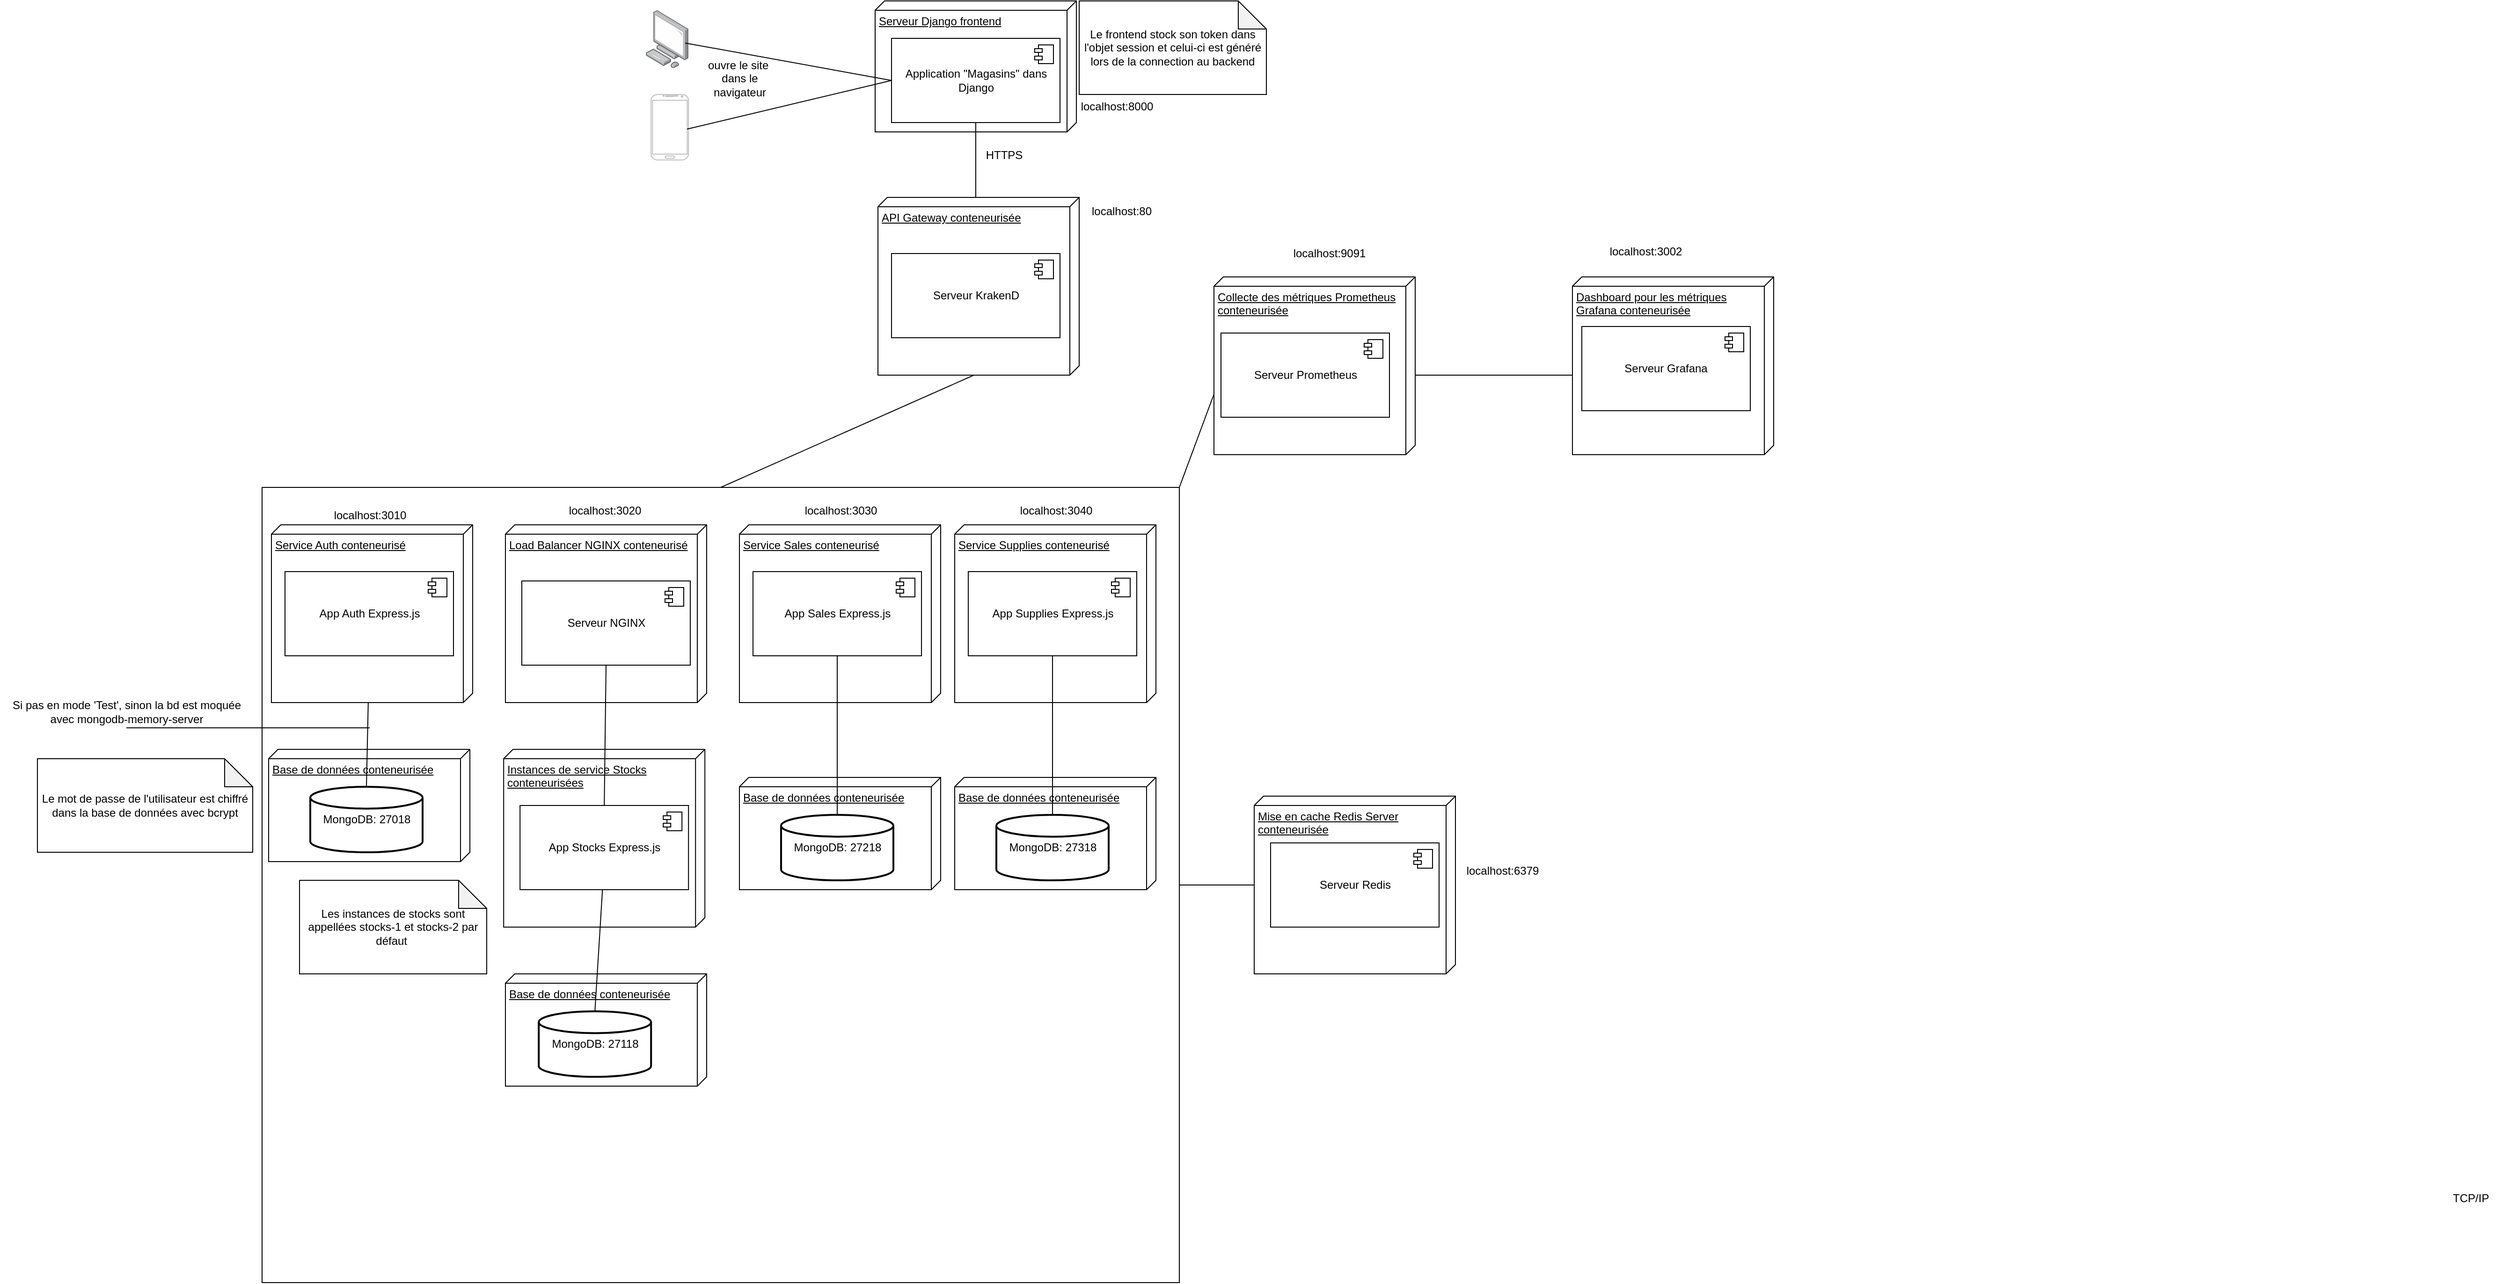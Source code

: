 <mxfile version="27.2.0">
  <diagram name="Page-1" id="Jg8U7hXsXEiE1cdNCVom">
    <mxGraphModel dx="3229" dy="1081" grid="1" gridSize="10" guides="1" tooltips="1" connect="1" arrows="1" fold="1" page="1" pageScale="1" pageWidth="850" pageHeight="1100" math="0" shadow="0">
      <root>
        <mxCell id="0" />
        <mxCell id="1" parent="0" />
        <mxCell id="GhewmwEgdhuC50ORv9Y2-1" value="Serveur Django frontend" style="verticalAlign=top;align=left;spacingTop=8;spacingLeft=2;spacingRight=12;shape=cube;size=10;direction=south;fontStyle=4;html=1;whiteSpace=wrap;" vertex="1" parent="1">
          <mxGeometry x="315" y="30" width="215" height="140" as="geometry" />
        </mxCell>
        <mxCell id="GhewmwEgdhuC50ORv9Y2-2" value="Application &quot;Magasins&quot; dans Django" style="html=1;dropTarget=0;whiteSpace=wrap;" vertex="1" parent="1">
          <mxGeometry x="332.5" y="70" width="180" height="90" as="geometry" />
        </mxCell>
        <mxCell id="GhewmwEgdhuC50ORv9Y2-3" value="" style="shape=module;jettyWidth=8;jettyHeight=4;" vertex="1" parent="GhewmwEgdhuC50ORv9Y2-2">
          <mxGeometry x="1" width="20" height="20" relative="1" as="geometry">
            <mxPoint x="-27" y="7" as="offset" />
          </mxGeometry>
        </mxCell>
        <mxCell id="GhewmwEgdhuC50ORv9Y2-4" value="" style="endArrow=none;html=1;rounded=0;entryX=0.5;entryY=1;entryDx=0;entryDy=0;exitX=0.5;exitY=0;exitDx=0;exitDy=0;" edge="1" parent="1" source="GhewmwEgdhuC50ORv9Y2-15" target="GhewmwEgdhuC50ORv9Y2-2">
          <mxGeometry width="50" height="50" relative="1" as="geometry">
            <mxPoint x="210" y="180" as="sourcePoint" />
            <mxPoint x="260" y="130" as="targetPoint" />
          </mxGeometry>
        </mxCell>
        <mxCell id="GhewmwEgdhuC50ORv9Y2-5" value="HTTPS" style="text;html=1;align=center;verticalAlign=middle;whiteSpace=wrap;rounded=0;" vertex="1" parent="1">
          <mxGeometry x="422.5" y="180" width="60" height="30" as="geometry" />
        </mxCell>
        <mxCell id="GhewmwEgdhuC50ORv9Y2-6" value="TCP/IP" style="text;html=1;align=center;verticalAlign=middle;whiteSpace=wrap;rounded=0;" vertex="1" parent="1">
          <mxGeometry x="1990" y="1295" width="60" height="30" as="geometry" />
        </mxCell>
        <mxCell id="GhewmwEgdhuC50ORv9Y2-7" value="localhost:8000&lt;div&gt;&lt;br&gt;&lt;/div&gt;" style="text;html=1;align=center;verticalAlign=middle;resizable=0;points=[];autosize=1;strokeColor=none;fillColor=none;" vertex="1" parent="1">
          <mxGeometry x="523" y="130" width="100" height="40" as="geometry" />
        </mxCell>
        <mxCell id="GhewmwEgdhuC50ORv9Y2-8" value="" style="image;points=[];aspect=fixed;html=1;align=center;shadow=0;dashed=0;image=img/lib/allied_telesis/computer_and_terminals/Personal_Computer.svg;" vertex="1" parent="1">
          <mxGeometry x="70" y="40" width="45.6" height="61.8" as="geometry" />
        </mxCell>
        <mxCell id="GhewmwEgdhuC50ORv9Y2-9" value="" style="verticalLabelPosition=bottom;verticalAlign=top;html=1;shadow=0;dashed=0;strokeWidth=1;shape=mxgraph.android.phone2;strokeColor=#c0c0c0;" vertex="1" parent="1">
          <mxGeometry x="75.6" y="130" width="40" height="70" as="geometry" />
        </mxCell>
        <mxCell id="GhewmwEgdhuC50ORv9Y2-10" value="" style="endArrow=none;html=1;rounded=0;entryX=0;entryY=0.5;entryDx=0;entryDy=0;exitX=0.96;exitY=0.529;exitDx=0;exitDy=0;exitPerimeter=0;" edge="1" parent="1" source="GhewmwEgdhuC50ORv9Y2-9" target="GhewmwEgdhuC50ORv9Y2-2">
          <mxGeometry width="50" height="50" relative="1" as="geometry">
            <mxPoint x="150" y="200" as="sourcePoint" />
            <mxPoint x="200" y="150" as="targetPoint" />
          </mxGeometry>
        </mxCell>
        <mxCell id="GhewmwEgdhuC50ORv9Y2-11" value="" style="endArrow=none;html=1;rounded=0;entryX=0;entryY=0.5;entryDx=0;entryDy=0;exitX=0.921;exitY=0.566;exitDx=0;exitDy=0;exitPerimeter=0;" edge="1" parent="1" source="GhewmwEgdhuC50ORv9Y2-8" target="GhewmwEgdhuC50ORv9Y2-2">
          <mxGeometry width="50" height="50" relative="1" as="geometry">
            <mxPoint x="220" y="150" as="sourcePoint" />
            <mxPoint x="270" y="100" as="targetPoint" />
          </mxGeometry>
        </mxCell>
        <mxCell id="GhewmwEgdhuC50ORv9Y2-12" value="ouvre le site&amp;nbsp;&lt;div&gt;dans le&lt;/div&gt;&lt;div&gt;navigateur&lt;/div&gt;" style="text;html=1;align=center;verticalAlign=middle;resizable=0;points=[];autosize=1;strokeColor=none;fillColor=none;" vertex="1" parent="1">
          <mxGeometry x="125" y="83" width="90" height="60" as="geometry" />
        </mxCell>
        <mxCell id="GhewmwEgdhuC50ORv9Y2-13" value="Le frontend stock son token dans l&#39;objet session et celui-ci est généré lors de la connection au backend" style="shape=note;whiteSpace=wrap;html=1;backgroundOutline=1;darkOpacity=0.05;" vertex="1" parent="1">
          <mxGeometry x="533" y="30" width="200" height="100" as="geometry" />
        </mxCell>
        <mxCell id="GhewmwEgdhuC50ORv9Y2-14" value="API Gateway conteneurisée" style="verticalAlign=top;align=left;spacingTop=8;spacingLeft=2;spacingRight=12;shape=cube;size=10;direction=south;fontStyle=4;html=1;whiteSpace=wrap;" vertex="1" parent="1">
          <mxGeometry x="318" y="240" width="215" height="190" as="geometry" />
        </mxCell>
        <mxCell id="GhewmwEgdhuC50ORv9Y2-15" value="Serveur KrakenD" style="html=1;dropTarget=0;whiteSpace=wrap;" vertex="1" parent="1">
          <mxGeometry x="332.5" y="300" width="180" height="90" as="geometry" />
        </mxCell>
        <mxCell id="GhewmwEgdhuC50ORv9Y2-16" value="" style="shape=module;jettyWidth=8;jettyHeight=4;" vertex="1" parent="GhewmwEgdhuC50ORv9Y2-15">
          <mxGeometry x="1" width="20" height="20" relative="1" as="geometry">
            <mxPoint x="-27" y="7" as="offset" />
          </mxGeometry>
        </mxCell>
        <mxCell id="GhewmwEgdhuC50ORv9Y2-17" value="localhost:80" style="text;html=1;align=center;verticalAlign=middle;resizable=0;points=[];autosize=1;strokeColor=none;fillColor=none;" vertex="1" parent="1">
          <mxGeometry x="533" y="240" width="90" height="30" as="geometry" />
        </mxCell>
        <mxCell id="GhewmwEgdhuC50ORv9Y2-18" value="" style="endArrow=none;html=1;rounded=0;entryX=1;entryY=0.5;entryDx=0;entryDy=0;exitX=0;exitY=0.5;exitDx=0;exitDy=0;" edge="1" parent="1" source="GhewmwEgdhuC50ORv9Y2-61" target="GhewmwEgdhuC50ORv9Y2-31">
          <mxGeometry width="50" height="50" relative="1" as="geometry">
            <mxPoint x="560" y="720" as="sourcePoint" />
            <mxPoint x="560" y="500" as="targetPoint" />
          </mxGeometry>
        </mxCell>
        <mxCell id="GhewmwEgdhuC50ORv9Y2-19" value="" style="endArrow=none;html=1;rounded=0;entryX=0;entryY=0.5;entryDx=0;entryDy=0;exitX=1;exitY=0;exitDx=0;exitDy=0;" edge="1" parent="1" source="GhewmwEgdhuC50ORv9Y2-31" target="GhewmwEgdhuC50ORv9Y2-25">
          <mxGeometry width="50" height="50" relative="1" as="geometry">
            <mxPoint x="-40" y="550" as="sourcePoint" />
            <mxPoint x="10" y="500" as="targetPoint" />
          </mxGeometry>
        </mxCell>
        <mxCell id="GhewmwEgdhuC50ORv9Y2-20" value="" style="endArrow=none;html=1;rounded=0;entryX=1;entryY=0.5;entryDx=0;entryDy=0;exitX=0.008;exitY=0.578;exitDx=0;exitDy=0;exitPerimeter=0;" edge="1" parent="1" source="GhewmwEgdhuC50ORv9Y2-29" target="GhewmwEgdhuC50ORv9Y2-25">
          <mxGeometry width="50" height="50" relative="1" as="geometry">
            <mxPoint x="950" y="440" as="sourcePoint" />
            <mxPoint x="1000" y="390" as="targetPoint" />
          </mxGeometry>
        </mxCell>
        <mxCell id="GhewmwEgdhuC50ORv9Y2-21" value="localhost:9091" style="text;html=1;align=center;verticalAlign=middle;resizable=0;points=[];autosize=1;strokeColor=none;fillColor=none;" vertex="1" parent="1">
          <mxGeometry x="750" y="285" width="100" height="30" as="geometry" />
        </mxCell>
        <mxCell id="GhewmwEgdhuC50ORv9Y2-22" value="localhost:3002&lt;div&gt;&lt;br&gt;&lt;/div&gt;" style="text;html=1;align=center;verticalAlign=middle;resizable=0;points=[];autosize=1;strokeColor=none;fillColor=none;" vertex="1" parent="1">
          <mxGeometry x="1087.5" y="285" width="100" height="40" as="geometry" />
        </mxCell>
        <mxCell id="GhewmwEgdhuC50ORv9Y2-23" value="" style="group" vertex="1" connectable="0" parent="1">
          <mxGeometry x="677" y="325" width="215" height="190" as="geometry" />
        </mxCell>
        <mxCell id="GhewmwEgdhuC50ORv9Y2-24" value="Collecte des métriques Prometheus conteneurisée" style="verticalAlign=top;align=left;spacingTop=8;spacingLeft=2;spacingRight=12;shape=cube;size=10;direction=south;fontStyle=4;html=1;whiteSpace=wrap;" vertex="1" parent="GhewmwEgdhuC50ORv9Y2-23">
          <mxGeometry width="215" height="190" as="geometry" />
        </mxCell>
        <mxCell id="GhewmwEgdhuC50ORv9Y2-25" value="Serveur Prometheus" style="html=1;dropTarget=0;whiteSpace=wrap;" vertex="1" parent="GhewmwEgdhuC50ORv9Y2-23">
          <mxGeometry x="7.5" y="60" width="180" height="90" as="geometry" />
        </mxCell>
        <mxCell id="GhewmwEgdhuC50ORv9Y2-26" value="" style="shape=module;jettyWidth=8;jettyHeight=4;" vertex="1" parent="GhewmwEgdhuC50ORv9Y2-25">
          <mxGeometry x="1" width="20" height="20" relative="1" as="geometry">
            <mxPoint x="-27" y="7" as="offset" />
          </mxGeometry>
        </mxCell>
        <mxCell id="GhewmwEgdhuC50ORv9Y2-27" value="" style="group" vertex="1" connectable="0" parent="1">
          <mxGeometry x="1060" y="325" width="215" height="190" as="geometry" />
        </mxCell>
        <mxCell id="GhewmwEgdhuC50ORv9Y2-28" value="Dashboard pour les métriques Grafana conteneurisée" style="verticalAlign=top;align=left;spacingTop=8;spacingLeft=2;spacingRight=12;shape=cube;size=10;direction=south;fontStyle=4;html=1;whiteSpace=wrap;" vertex="1" parent="GhewmwEgdhuC50ORv9Y2-27">
          <mxGeometry width="215" height="190" as="geometry" />
        </mxCell>
        <mxCell id="GhewmwEgdhuC50ORv9Y2-29" value="Serveur Grafana" style="html=1;dropTarget=0;whiteSpace=wrap;" vertex="1" parent="GhewmwEgdhuC50ORv9Y2-27">
          <mxGeometry x="10" y="53" width="180" height="90" as="geometry" />
        </mxCell>
        <mxCell id="GhewmwEgdhuC50ORv9Y2-30" value="" style="shape=module;jettyWidth=8;jettyHeight=4;" vertex="1" parent="GhewmwEgdhuC50ORv9Y2-29">
          <mxGeometry x="1" width="20" height="20" relative="1" as="geometry">
            <mxPoint x="-27" y="7" as="offset" />
          </mxGeometry>
        </mxCell>
        <mxCell id="GhewmwEgdhuC50ORv9Y2-31" value="" style="rounded=0;whiteSpace=wrap;html=1;" vertex="1" parent="1">
          <mxGeometry x="-340" y="550" width="980" height="850" as="geometry" />
        </mxCell>
        <mxCell id="GhewmwEgdhuC50ORv9Y2-32" value="" style="endArrow=none;html=1;rounded=0;entryX=0;entryY=0;entryDx=190;entryDy=112.5;entryPerimeter=0;exitX=0.5;exitY=0;exitDx=0;exitDy=0;" edge="1" parent="1" source="GhewmwEgdhuC50ORv9Y2-31" target="GhewmwEgdhuC50ORv9Y2-14">
          <mxGeometry width="50" height="50" relative="1" as="geometry">
            <mxPoint x="-210" y="410" as="sourcePoint" />
            <mxPoint x="-160" y="360" as="targetPoint" />
          </mxGeometry>
        </mxCell>
        <mxCell id="GhewmwEgdhuC50ORv9Y2-33" value="" style="group" vertex="1" connectable="0" parent="1">
          <mxGeometry x="-620" y="560" width="505" height="390" as="geometry" />
        </mxCell>
        <mxCell id="GhewmwEgdhuC50ORv9Y2-34" value="Base de données conteneurisée" style="verticalAlign=top;align=left;spacingTop=8;spacingLeft=2;spacingRight=12;shape=cube;size=10;direction=south;fontStyle=4;html=1;whiteSpace=wrap;" vertex="1" parent="GhewmwEgdhuC50ORv9Y2-33">
          <mxGeometry x="287" y="270" width="215" height="120" as="geometry" />
        </mxCell>
        <mxCell id="GhewmwEgdhuC50ORv9Y2-35" value="MongoDB: 27018" style="strokeWidth=2;html=1;shape=mxgraph.flowchart.database;whiteSpace=wrap;" vertex="1" parent="GhewmwEgdhuC50ORv9Y2-33">
          <mxGeometry x="331.5" y="310" width="120" height="70" as="geometry" />
        </mxCell>
        <mxCell id="GhewmwEgdhuC50ORv9Y2-36" value="" style="endArrow=none;html=1;rounded=0;entryX=0.5;entryY=1;entryDx=0;entryDy=0;exitX=0.5;exitY=0;exitDx=0;exitDy=0;exitPerimeter=0;" edge="1" parent="GhewmwEgdhuC50ORv9Y2-33" source="GhewmwEgdhuC50ORv9Y2-35" target="GhewmwEgdhuC50ORv9Y2-42">
          <mxGeometry width="50" height="50" relative="1" as="geometry">
            <mxPoint x="510" y="-440" as="sourcePoint" />
            <mxPoint x="560" y="-490" as="targetPoint" />
          </mxGeometry>
        </mxCell>
        <mxCell id="GhewmwEgdhuC50ORv9Y2-37" value="localhost:3010" style="text;html=1;align=center;verticalAlign=middle;resizable=0;points=[];autosize=1;strokeColor=none;fillColor=none;" vertex="1" parent="GhewmwEgdhuC50ORv9Y2-33">
          <mxGeometry x="344.5" y="5" width="100" height="30" as="geometry" />
        </mxCell>
        <mxCell id="GhewmwEgdhuC50ORv9Y2-38" value="" style="endArrow=none;html=1;rounded=0;" edge="1" parent="GhewmwEgdhuC50ORv9Y2-33">
          <mxGeometry width="50" height="50" relative="1" as="geometry">
            <mxPoint x="135" y="247" as="sourcePoint" />
            <mxPoint x="395" y="247" as="targetPoint" />
          </mxGeometry>
        </mxCell>
        <mxCell id="GhewmwEgdhuC50ORv9Y2-39" value="Si pas en mode &#39;Test&#39;, sinon la bd est moquée&lt;div&gt;avec&amp;nbsp;mongodb-memory-server&lt;/div&gt;" style="text;html=1;align=center;verticalAlign=middle;resizable=0;points=[];autosize=1;strokeColor=none;fillColor=none;" vertex="1" parent="GhewmwEgdhuC50ORv9Y2-33">
          <mxGeometry y="210" width="270" height="40" as="geometry" />
        </mxCell>
        <mxCell id="GhewmwEgdhuC50ORv9Y2-40" value="" style="group" vertex="1" connectable="0" parent="GhewmwEgdhuC50ORv9Y2-33">
          <mxGeometry x="290" y="30" width="215" height="190" as="geometry" />
        </mxCell>
        <mxCell id="GhewmwEgdhuC50ORv9Y2-41" value="Service Auth conteneurisé" style="verticalAlign=top;align=left;spacingTop=8;spacingLeft=2;spacingRight=12;shape=cube;size=10;direction=south;fontStyle=4;html=1;whiteSpace=wrap;" vertex="1" parent="GhewmwEgdhuC50ORv9Y2-40">
          <mxGeometry width="215" height="190" as="geometry" />
        </mxCell>
        <mxCell id="GhewmwEgdhuC50ORv9Y2-42" value="App Auth Express.js" style="html=1;dropTarget=0;whiteSpace=wrap;" vertex="1" parent="GhewmwEgdhuC50ORv9Y2-40">
          <mxGeometry x="14.5" y="50" width="180" height="90" as="geometry" />
        </mxCell>
        <mxCell id="GhewmwEgdhuC50ORv9Y2-43" value="" style="shape=module;jettyWidth=8;jettyHeight=4;" vertex="1" parent="GhewmwEgdhuC50ORv9Y2-42">
          <mxGeometry x="1" width="20" height="20" relative="1" as="geometry">
            <mxPoint x="-27" y="7" as="offset" />
          </mxGeometry>
        </mxCell>
        <mxCell id="GhewmwEgdhuC50ORv9Y2-44" value="Le mot de passe de l&#39;utilisateur est chiffré dans la base de données avec bcrypt" style="shape=note;whiteSpace=wrap;html=1;backgroundOutline=1;darkOpacity=0.05;" vertex="1" parent="GhewmwEgdhuC50ORv9Y2-33">
          <mxGeometry x="40" y="280" width="230" height="100" as="geometry" />
        </mxCell>
        <mxCell id="GhewmwEgdhuC50ORv9Y2-45" value="" style="group" vertex="1" connectable="0" parent="1">
          <mxGeometry x="400" y="590" width="215" height="390" as="geometry" />
        </mxCell>
        <mxCell id="GhewmwEgdhuC50ORv9Y2-46" value="Service Supplies conteneurisé" style="verticalAlign=top;align=left;spacingTop=8;spacingLeft=2;spacingRight=12;shape=cube;size=10;direction=south;fontStyle=4;html=1;whiteSpace=wrap;" vertex="1" parent="GhewmwEgdhuC50ORv9Y2-45">
          <mxGeometry width="215" height="190" as="geometry" />
        </mxCell>
        <mxCell id="GhewmwEgdhuC50ORv9Y2-47" value="App Supplies Express.js" style="html=1;dropTarget=0;whiteSpace=wrap;" vertex="1" parent="GhewmwEgdhuC50ORv9Y2-45">
          <mxGeometry x="14.5" y="50" width="180" height="90" as="geometry" />
        </mxCell>
        <mxCell id="GhewmwEgdhuC50ORv9Y2-48" value="" style="shape=module;jettyWidth=8;jettyHeight=4;" vertex="1" parent="GhewmwEgdhuC50ORv9Y2-47">
          <mxGeometry x="1" width="20" height="20" relative="1" as="geometry">
            <mxPoint x="-27" y="7" as="offset" />
          </mxGeometry>
        </mxCell>
        <mxCell id="GhewmwEgdhuC50ORv9Y2-49" value="Base de données conteneurisée" style="verticalAlign=top;align=left;spacingTop=8;spacingLeft=2;spacingRight=12;shape=cube;size=10;direction=south;fontStyle=4;html=1;whiteSpace=wrap;" vertex="1" parent="GhewmwEgdhuC50ORv9Y2-45">
          <mxGeometry y="270" width="215" height="120" as="geometry" />
        </mxCell>
        <mxCell id="GhewmwEgdhuC50ORv9Y2-50" value="MongoDB: 27318" style="strokeWidth=2;html=1;shape=mxgraph.flowchart.database;whiteSpace=wrap;" vertex="1" parent="GhewmwEgdhuC50ORv9Y2-45">
          <mxGeometry x="44.5" y="310" width="120" height="70" as="geometry" />
        </mxCell>
        <mxCell id="GhewmwEgdhuC50ORv9Y2-51" value="" style="endArrow=none;html=1;rounded=0;entryX=0.5;entryY=1;entryDx=0;entryDy=0;exitX=0.5;exitY=0;exitDx=0;exitDy=0;exitPerimeter=0;" edge="1" parent="GhewmwEgdhuC50ORv9Y2-45" source="GhewmwEgdhuC50ORv9Y2-50" target="GhewmwEgdhuC50ORv9Y2-47">
          <mxGeometry width="50" height="50" relative="1" as="geometry">
            <mxPoint x="-78" y="-50" as="sourcePoint" />
            <mxPoint x="-28" y="-100" as="targetPoint" />
          </mxGeometry>
        </mxCell>
        <mxCell id="GhewmwEgdhuC50ORv9Y2-52" value="" style="group" vertex="1" connectable="0" parent="1">
          <mxGeometry x="170" y="590" width="215" height="390" as="geometry" />
        </mxCell>
        <mxCell id="GhewmwEgdhuC50ORv9Y2-53" value="Service Sales conteneurisé" style="verticalAlign=top;align=left;spacingTop=8;spacingLeft=2;spacingRight=12;shape=cube;size=10;direction=south;fontStyle=4;html=1;whiteSpace=wrap;" vertex="1" parent="GhewmwEgdhuC50ORv9Y2-52">
          <mxGeometry width="215" height="190" as="geometry" />
        </mxCell>
        <mxCell id="GhewmwEgdhuC50ORv9Y2-54" value="App Sales Express.js" style="html=1;dropTarget=0;whiteSpace=wrap;" vertex="1" parent="GhewmwEgdhuC50ORv9Y2-52">
          <mxGeometry x="14.5" y="50" width="180" height="90" as="geometry" />
        </mxCell>
        <mxCell id="GhewmwEgdhuC50ORv9Y2-55" value="" style="shape=module;jettyWidth=8;jettyHeight=4;" vertex="1" parent="GhewmwEgdhuC50ORv9Y2-54">
          <mxGeometry x="1" width="20" height="20" relative="1" as="geometry">
            <mxPoint x="-27" y="7" as="offset" />
          </mxGeometry>
        </mxCell>
        <mxCell id="GhewmwEgdhuC50ORv9Y2-56" value="Base de données conteneurisée" style="verticalAlign=top;align=left;spacingTop=8;spacingLeft=2;spacingRight=12;shape=cube;size=10;direction=south;fontStyle=4;html=1;whiteSpace=wrap;" vertex="1" parent="GhewmwEgdhuC50ORv9Y2-52">
          <mxGeometry y="270" width="215" height="120" as="geometry" />
        </mxCell>
        <mxCell id="GhewmwEgdhuC50ORv9Y2-57" value="MongoDB: 27218" style="strokeWidth=2;html=1;shape=mxgraph.flowchart.database;whiteSpace=wrap;" vertex="1" parent="GhewmwEgdhuC50ORv9Y2-52">
          <mxGeometry x="44.5" y="310" width="120" height="70" as="geometry" />
        </mxCell>
        <mxCell id="GhewmwEgdhuC50ORv9Y2-58" value="" style="endArrow=none;html=1;rounded=0;entryX=0.5;entryY=1;entryDx=0;entryDy=0;exitX=0.5;exitY=0;exitDx=0;exitDy=0;exitPerimeter=0;" edge="1" parent="GhewmwEgdhuC50ORv9Y2-52" source="GhewmwEgdhuC50ORv9Y2-57" target="GhewmwEgdhuC50ORv9Y2-54">
          <mxGeometry width="50" height="50" relative="1" as="geometry">
            <mxPoint x="-78" y="-50" as="sourcePoint" />
            <mxPoint x="-28" y="-100" as="targetPoint" />
          </mxGeometry>
        </mxCell>
        <mxCell id="GhewmwEgdhuC50ORv9Y2-59" value="" style="group" vertex="1" connectable="0" parent="1">
          <mxGeometry x="720" y="880" width="315" height="190" as="geometry" />
        </mxCell>
        <mxCell id="GhewmwEgdhuC50ORv9Y2-60" value="Mise en cache Redis Server conteneurisée" style="verticalAlign=top;align=left;spacingTop=8;spacingLeft=2;spacingRight=12;shape=cube;size=10;direction=south;fontStyle=4;html=1;whiteSpace=wrap;" vertex="1" parent="GhewmwEgdhuC50ORv9Y2-59">
          <mxGeometry width="215" height="190" as="geometry" />
        </mxCell>
        <mxCell id="GhewmwEgdhuC50ORv9Y2-61" value="Serveur Redis" style="html=1;dropTarget=0;whiteSpace=wrap;" vertex="1" parent="GhewmwEgdhuC50ORv9Y2-59">
          <mxGeometry x="17.5" y="50" width="180" height="90" as="geometry" />
        </mxCell>
        <mxCell id="GhewmwEgdhuC50ORv9Y2-62" value="" style="shape=module;jettyWidth=8;jettyHeight=4;" vertex="1" parent="GhewmwEgdhuC50ORv9Y2-61">
          <mxGeometry x="1" width="20" height="20" relative="1" as="geometry">
            <mxPoint x="-27" y="7" as="offset" />
          </mxGeometry>
        </mxCell>
        <mxCell id="GhewmwEgdhuC50ORv9Y2-63" value="localhost:6379" style="text;html=1;align=center;verticalAlign=middle;resizable=0;points=[];autosize=1;strokeColor=none;fillColor=none;" vertex="1" parent="GhewmwEgdhuC50ORv9Y2-59">
          <mxGeometry x="215" y="65" width="100" height="30" as="geometry" />
        </mxCell>
        <mxCell id="GhewmwEgdhuC50ORv9Y2-64" value="localhost:3030" style="text;html=1;align=center;verticalAlign=middle;resizable=0;points=[];autosize=1;strokeColor=none;fillColor=none;" vertex="1" parent="1">
          <mxGeometry x="227.5" y="560" width="100" height="30" as="geometry" />
        </mxCell>
        <mxCell id="GhewmwEgdhuC50ORv9Y2-65" value="localhost:3040" style="text;html=1;align=center;verticalAlign=middle;resizable=0;points=[];autosize=1;strokeColor=none;fillColor=none;" vertex="1" parent="1">
          <mxGeometry x="457.5" y="560" width="100" height="30" as="geometry" />
        </mxCell>
        <mxCell id="GhewmwEgdhuC50ORv9Y2-66" value="" style="group" vertex="1" connectable="0" parent="1">
          <mxGeometry x="-80" y="590" width="215" height="190" as="geometry" />
        </mxCell>
        <mxCell id="GhewmwEgdhuC50ORv9Y2-67" value="Load Balancer NGINX conteneurisé" style="verticalAlign=top;align=left;spacingTop=8;spacingLeft=2;spacingRight=12;shape=cube;size=10;direction=south;fontStyle=4;html=1;whiteSpace=wrap;" vertex="1" parent="GhewmwEgdhuC50ORv9Y2-66">
          <mxGeometry width="215" height="190" as="geometry" />
        </mxCell>
        <mxCell id="GhewmwEgdhuC50ORv9Y2-68" value="Serveur NGINX" style="html=1;dropTarget=0;whiteSpace=wrap;" vertex="1" parent="GhewmwEgdhuC50ORv9Y2-66">
          <mxGeometry x="17.5" y="60" width="180" height="90" as="geometry" />
        </mxCell>
        <mxCell id="GhewmwEgdhuC50ORv9Y2-69" value="" style="shape=module;jettyWidth=8;jettyHeight=4;" vertex="1" parent="GhewmwEgdhuC50ORv9Y2-68">
          <mxGeometry x="1" width="20" height="20" relative="1" as="geometry">
            <mxPoint x="-27" y="7" as="offset" />
          </mxGeometry>
        </mxCell>
        <mxCell id="GhewmwEgdhuC50ORv9Y2-70" value="localhost:3020" style="text;html=1;align=center;verticalAlign=middle;resizable=0;points=[];autosize=1;strokeColor=none;fillColor=none;" vertex="1" parent="1">
          <mxGeometry x="-24.4" y="560" width="100" height="30" as="geometry" />
        </mxCell>
        <mxCell id="GhewmwEgdhuC50ORv9Y2-71" value="" style="group" vertex="1" connectable="0" parent="1">
          <mxGeometry x="-81.9" y="830" width="215" height="190" as="geometry" />
        </mxCell>
        <mxCell id="GhewmwEgdhuC50ORv9Y2-72" value="Instances de service Stocks conteneurisées" style="verticalAlign=top;align=left;spacingTop=8;spacingLeft=2;spacingRight=12;shape=cube;size=10;direction=south;fontStyle=4;html=1;whiteSpace=wrap;" vertex="1" parent="GhewmwEgdhuC50ORv9Y2-71">
          <mxGeometry width="215" height="190" as="geometry" />
        </mxCell>
        <mxCell id="GhewmwEgdhuC50ORv9Y2-73" value="App Stocks Express.js" style="html=1;dropTarget=0;whiteSpace=wrap;" vertex="1" parent="GhewmwEgdhuC50ORv9Y2-71">
          <mxGeometry x="17.5" y="60" width="180" height="90" as="geometry" />
        </mxCell>
        <mxCell id="GhewmwEgdhuC50ORv9Y2-74" value="" style="shape=module;jettyWidth=8;jettyHeight=4;" vertex="1" parent="GhewmwEgdhuC50ORv9Y2-73">
          <mxGeometry x="1" width="20" height="20" relative="1" as="geometry">
            <mxPoint x="-27" y="7" as="offset" />
          </mxGeometry>
        </mxCell>
        <mxCell id="GhewmwEgdhuC50ORv9Y2-75" value="" style="endArrow=none;html=1;rounded=0;entryX=0.5;entryY=1;entryDx=0;entryDy=0;exitX=0.5;exitY=0;exitDx=0;exitDy=0;" edge="1" parent="1" source="GhewmwEgdhuC50ORv9Y2-73" target="GhewmwEgdhuC50ORv9Y2-68">
          <mxGeometry width="50" height="50" relative="1" as="geometry">
            <mxPoint x="340" y="1050" as="sourcePoint" />
            <mxPoint x="340" y="880" as="targetPoint" />
          </mxGeometry>
        </mxCell>
        <mxCell id="GhewmwEgdhuC50ORv9Y2-76" value="Les instances de stocks sont appellées stocks-1 et stocks-2 par défaut&amp;nbsp;" style="shape=note;whiteSpace=wrap;html=1;backgroundOutline=1;darkOpacity=0.05;" vertex="1" parent="1">
          <mxGeometry x="-300" y="970" width="200" height="100" as="geometry" />
        </mxCell>
        <mxCell id="GhewmwEgdhuC50ORv9Y2-77" value="Base de données conteneurisée" style="verticalAlign=top;align=left;spacingTop=8;spacingLeft=2;spacingRight=12;shape=cube;size=10;direction=south;fontStyle=4;html=1;whiteSpace=wrap;" vertex="1" parent="1">
          <mxGeometry x="-80" y="1070" width="215" height="120" as="geometry" />
        </mxCell>
        <mxCell id="GhewmwEgdhuC50ORv9Y2-78" value="MongoDB: 27118" style="strokeWidth=2;html=1;shape=mxgraph.flowchart.database;whiteSpace=wrap;" vertex="1" parent="1">
          <mxGeometry x="-44.4" y="1110" width="120" height="70" as="geometry" />
        </mxCell>
        <mxCell id="GhewmwEgdhuC50ORv9Y2-79" value="" style="endArrow=none;html=1;rounded=0;entryX=0.5;entryY=1;entryDx=0;entryDy=0;exitX=0.5;exitY=0;exitDx=0;exitDy=0;exitPerimeter=0;" edge="1" parent="1" source="GhewmwEgdhuC50ORv9Y2-78">
          <mxGeometry width="50" height="50" relative="1" as="geometry">
            <mxPoint x="-159.9" y="800" as="sourcePoint" />
            <mxPoint x="23.7" y="980" as="targetPoint" />
          </mxGeometry>
        </mxCell>
      </root>
    </mxGraphModel>
  </diagram>
</mxfile>
